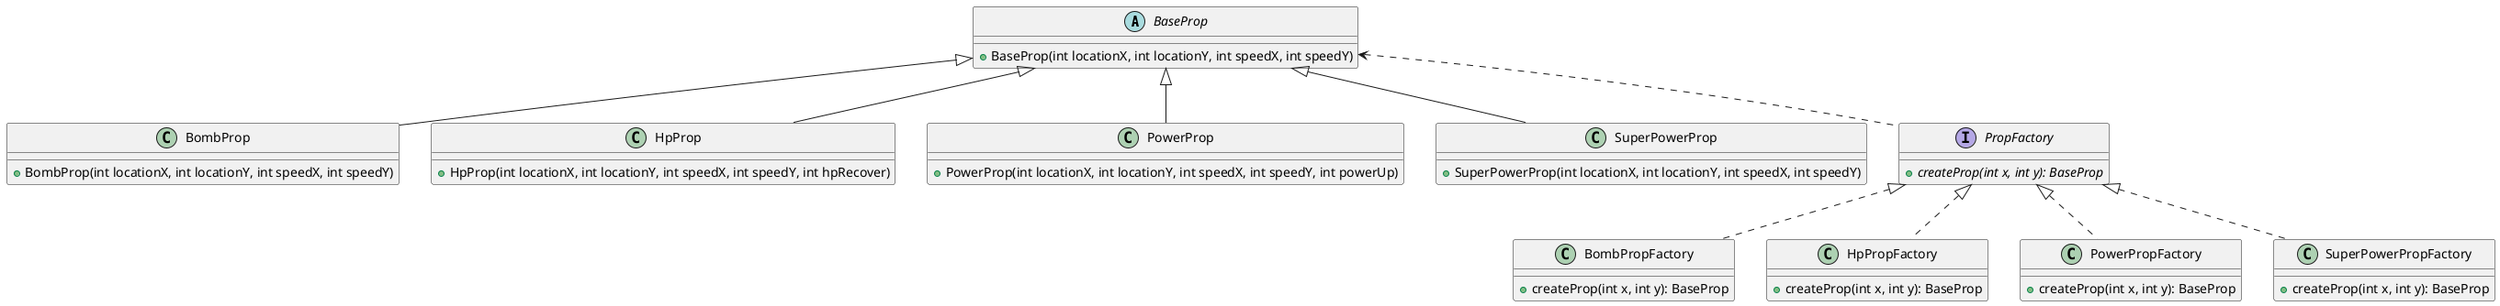 @startuml
'https://plantuml.com/sequence-diagram

Abstract class BaseProp {
    + BaseProp(int locationX, int locationY, int speedX, int speedY)
}

class BombProp {
    + BombProp(int locationX, int locationY, int speedX, int speedY)
}

class HpProp {
    + HpProp(int locationX, int locationY, int speedX, int speedY, int hpRecover)
}

class PowerProp {
    + PowerProp(int locationX, int locationY, int speedX, int speedY, int powerUp)
}

class SuperPowerProp {
    + SuperPowerProp(int locationX, int locationY, int speedX, int speedY)
}

BaseProp <|-- BombProp
BaseProp <|-- HpProp
BaseProp <|-- PowerProp
BaseProp <|-- SuperPowerProp

interface PropFactory {
    + {abstract}createProp(int x, int y): BaseProp
}

class BombPropFactory {
    + createProp(int x, int y): BaseProp
}

class HpPropFactory {
    + createProp(int x, int y): BaseProp
}

class PowerPropFactory {
    + createProp(int x, int y): BaseProp
}

class SuperPowerPropFactory {
    + createProp(int x, int y): BaseProp
}

PropFactory <|.. BombPropFactory
PropFactory <|.. HpPropFactory
PropFactory <|.. PowerPropFactory
PropFactory <|.. SuperPowerPropFactory

BaseProp <.. PropFactory

@enduml